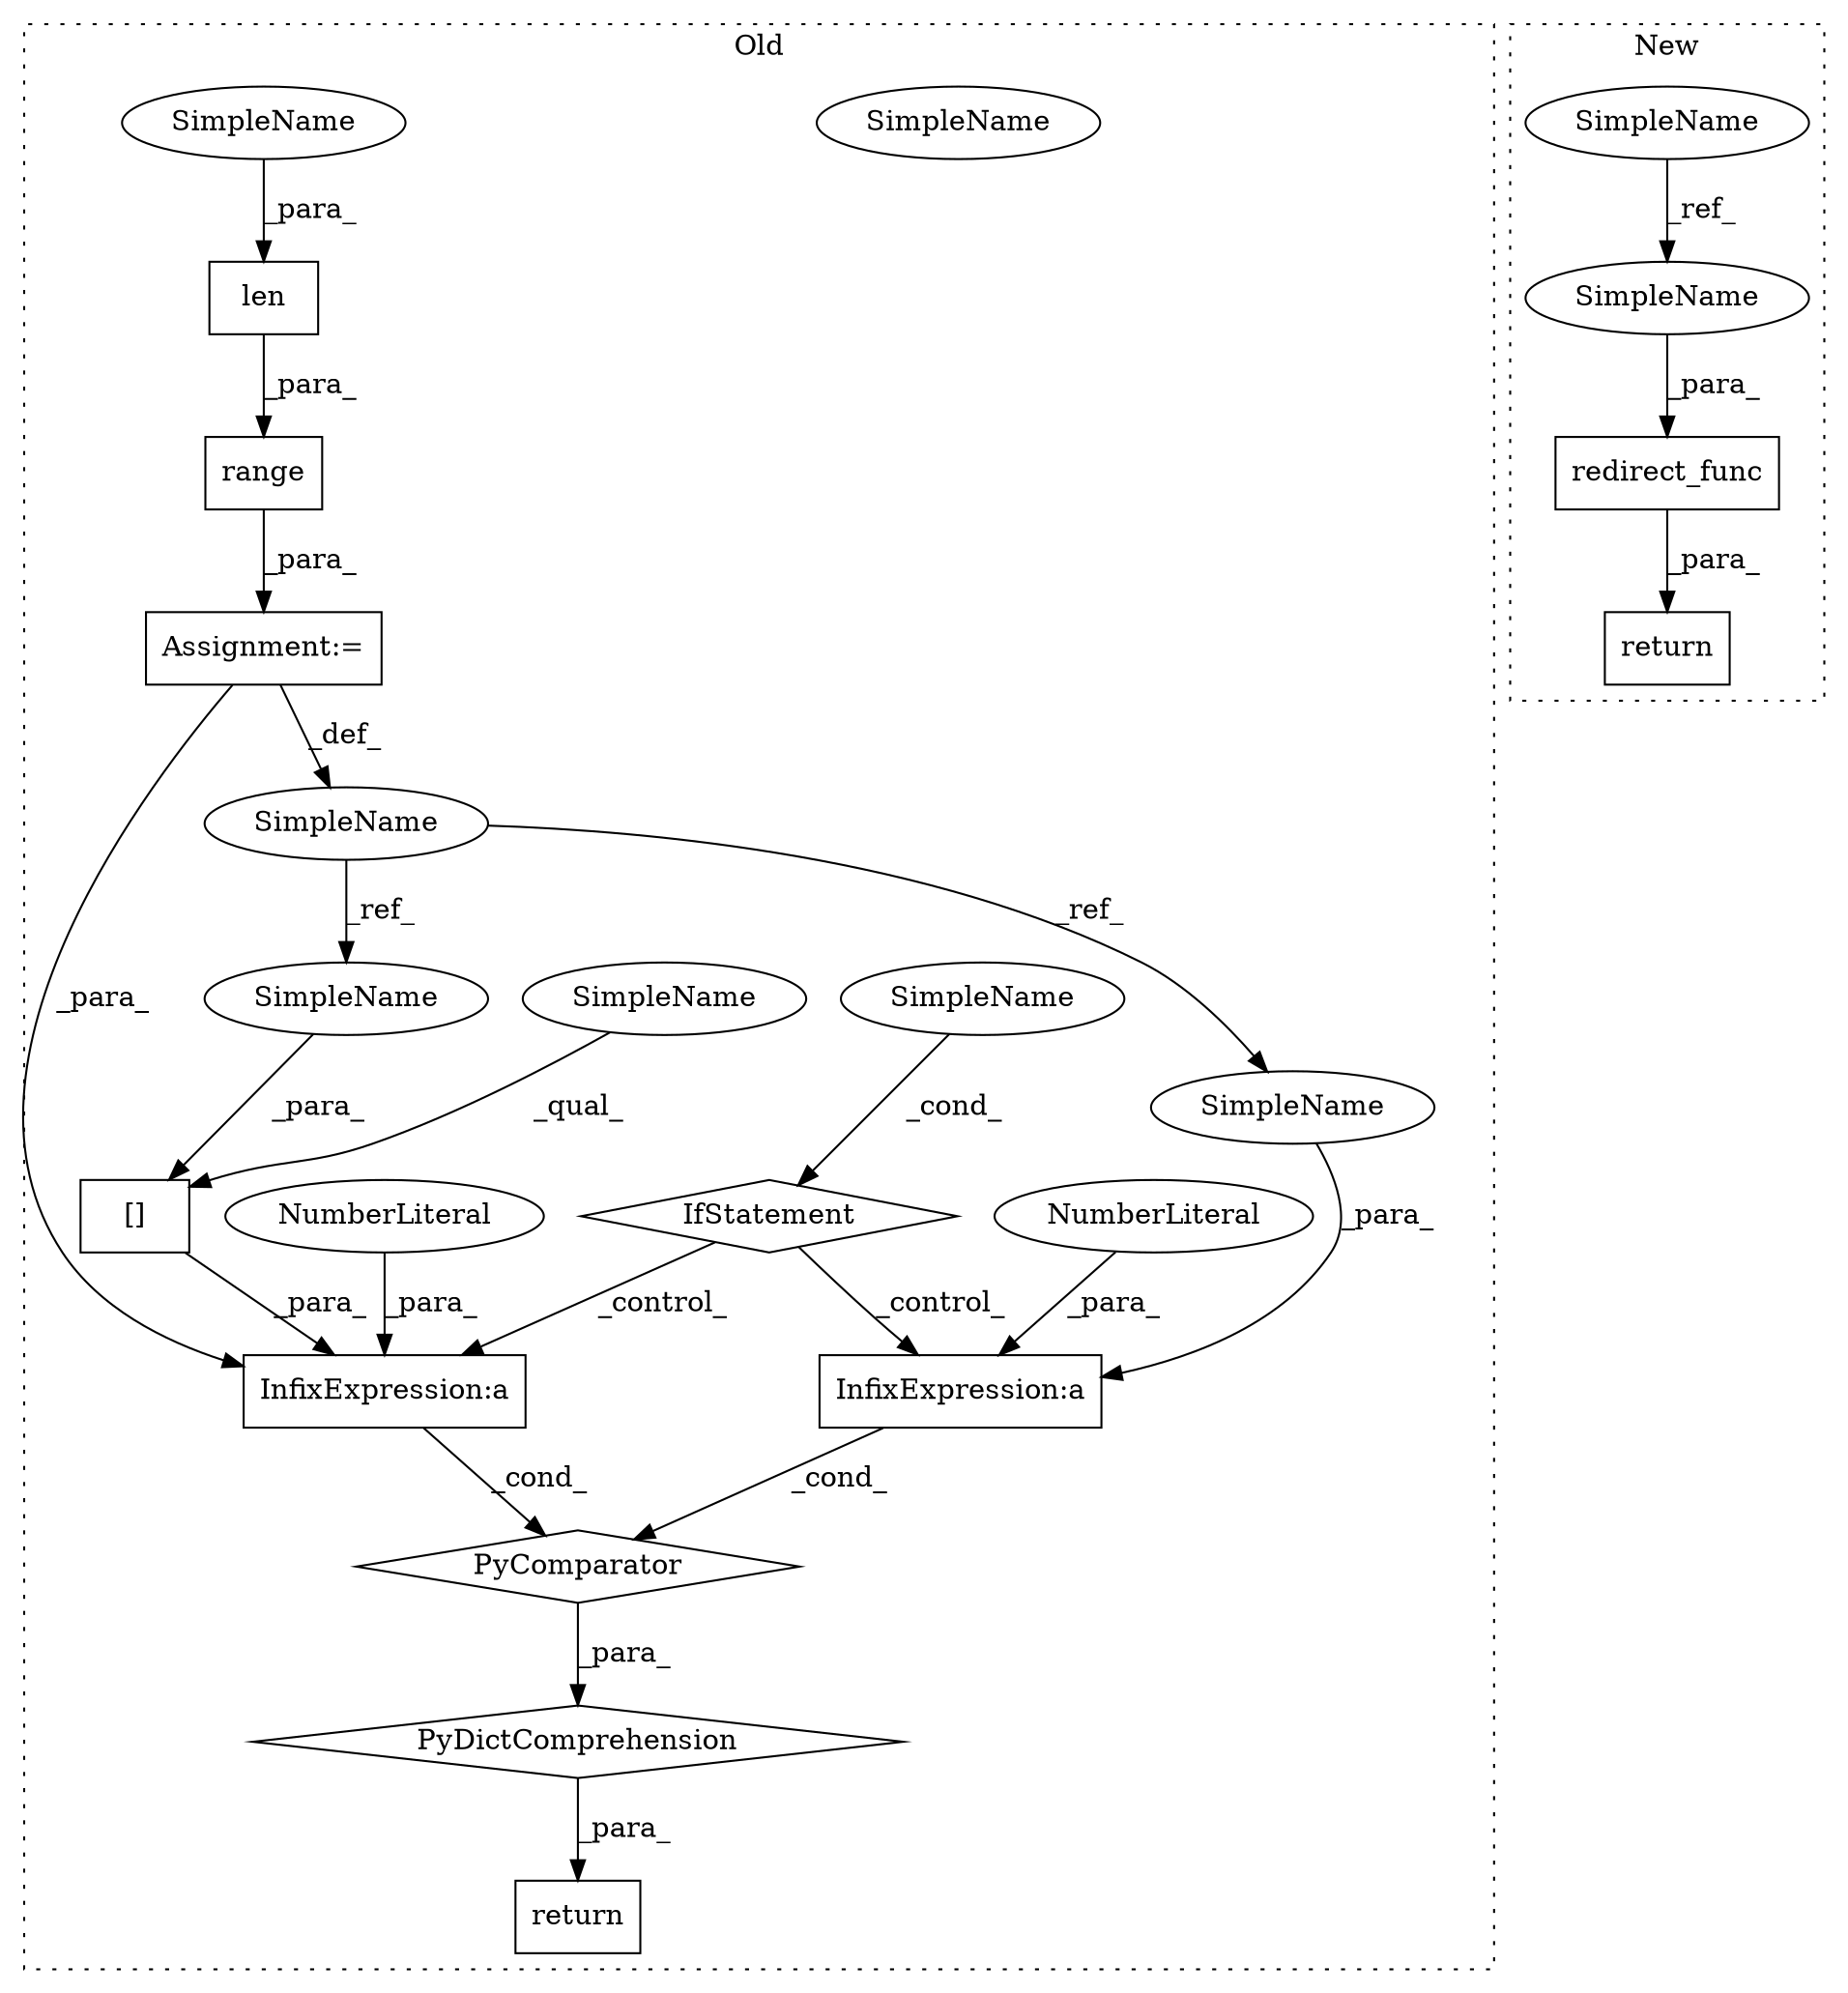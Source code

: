 digraph G {
subgraph cluster0 {
1 [label="len" a="32" s="5019,5024" l="4,1" shape="box"];
3 [label="PyComparator" a="113" s="5006" l="29" shape="diamond"];
5 [label="[]" a="2" s="4943,4946" l="2,1" shape="box"];
6 [label="InfixExpression:a" a="27" s="4928" l="3" shape="box"];
7 [label="InfixExpression:a" a="27" s="4940" l="3" shape="box"];
8 [label="NumberLiteral" a="34" s="4939" l="1" shape="ellipse"];
9 [label="NumberLiteral" a="34" s="4931" l="1" shape="ellipse"];
10 [label="IfStatement" a="25" s="5006" l="29" shape="diamond"];
11 [label="range" a="32" s="5013,5025" l="6,1" shape="box"];
12 [label="SimpleName" a="42" s="5030" l="5" shape="ellipse"];
13 [label="SimpleName" a="42" s="5009" l="1" shape="ellipse"];
14 [label="Assignment:=" a="7" s="5006" l="29" shape="box"];
16 [label="return" a="41" s="4908" l="18" shape="box"];
17 [label="PyDictComprehension" a="110" s="4926" l="117" shape="diamond"];
19 [label="SimpleName" a="42" s="5030" l="5" shape="ellipse"];
20 [label="SimpleName" a="42" s="4945" l="1" shape="ellipse"];
21 [label="SimpleName" a="42" s="4927" l="1" shape="ellipse"];
22 [label="SimpleName" a="42" s="4943" l="1" shape="ellipse"];
23 [label="SimpleName" a="42" s="5023" l="1" shape="ellipse"];
label = "Old";
style="dotted";
}
subgraph cluster1 {
2 [label="redirect_func" a="32" s="3423,3438" l="14,1" shape="box"];
4 [label="SimpleName" a="42" s="3217" l="1" shape="ellipse"];
15 [label="return" a="41" s="3416" l="7" shape="box"];
18 [label="SimpleName" a="42" s="3437" l="1" shape="ellipse"];
label = "New";
style="dotted";
}
1 -> 11 [label="_para_"];
2 -> 15 [label="_para_"];
3 -> 17 [label="_para_"];
4 -> 18 [label="_ref_"];
5 -> 7 [label="_para_"];
6 -> 3 [label="_cond_"];
7 -> 3 [label="_cond_"];
8 -> 7 [label="_para_"];
9 -> 6 [label="_para_"];
10 -> 7 [label="_control_"];
10 -> 6 [label="_control_"];
11 -> 14 [label="_para_"];
13 -> 21 [label="_ref_"];
13 -> 20 [label="_ref_"];
14 -> 13 [label="_def_"];
14 -> 7 [label="_para_"];
17 -> 16 [label="_para_"];
18 -> 2 [label="_para_"];
19 -> 10 [label="_cond_"];
20 -> 5 [label="_para_"];
21 -> 6 [label="_para_"];
22 -> 5 [label="_qual_"];
23 -> 1 [label="_para_"];
}